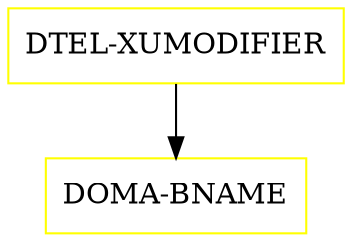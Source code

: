 digraph G {
  "DTEL-XUMODIFIER" [shape=box,color=yellow];
  "DOMA-BNAME" [shape=box,color=yellow,URL="./DOMA_BNAME.html"];
  "DTEL-XUMODIFIER" -> "DOMA-BNAME";
}
